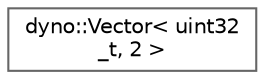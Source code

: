 digraph "Graphical Class Hierarchy"
{
 // LATEX_PDF_SIZE
  bgcolor="transparent";
  edge [fontname=Helvetica,fontsize=10,labelfontname=Helvetica,labelfontsize=10];
  node [fontname=Helvetica,fontsize=10,shape=box,height=0.2,width=0.4];
  rankdir="LR";
  Node0 [id="Node000000",label="dyno::Vector\< uint32\l_t, 2 \>",height=0.2,width=0.4,color="grey40", fillcolor="white", style="filled",URL="$classdyno_1_1_vector.html",tooltip=" "];
}
